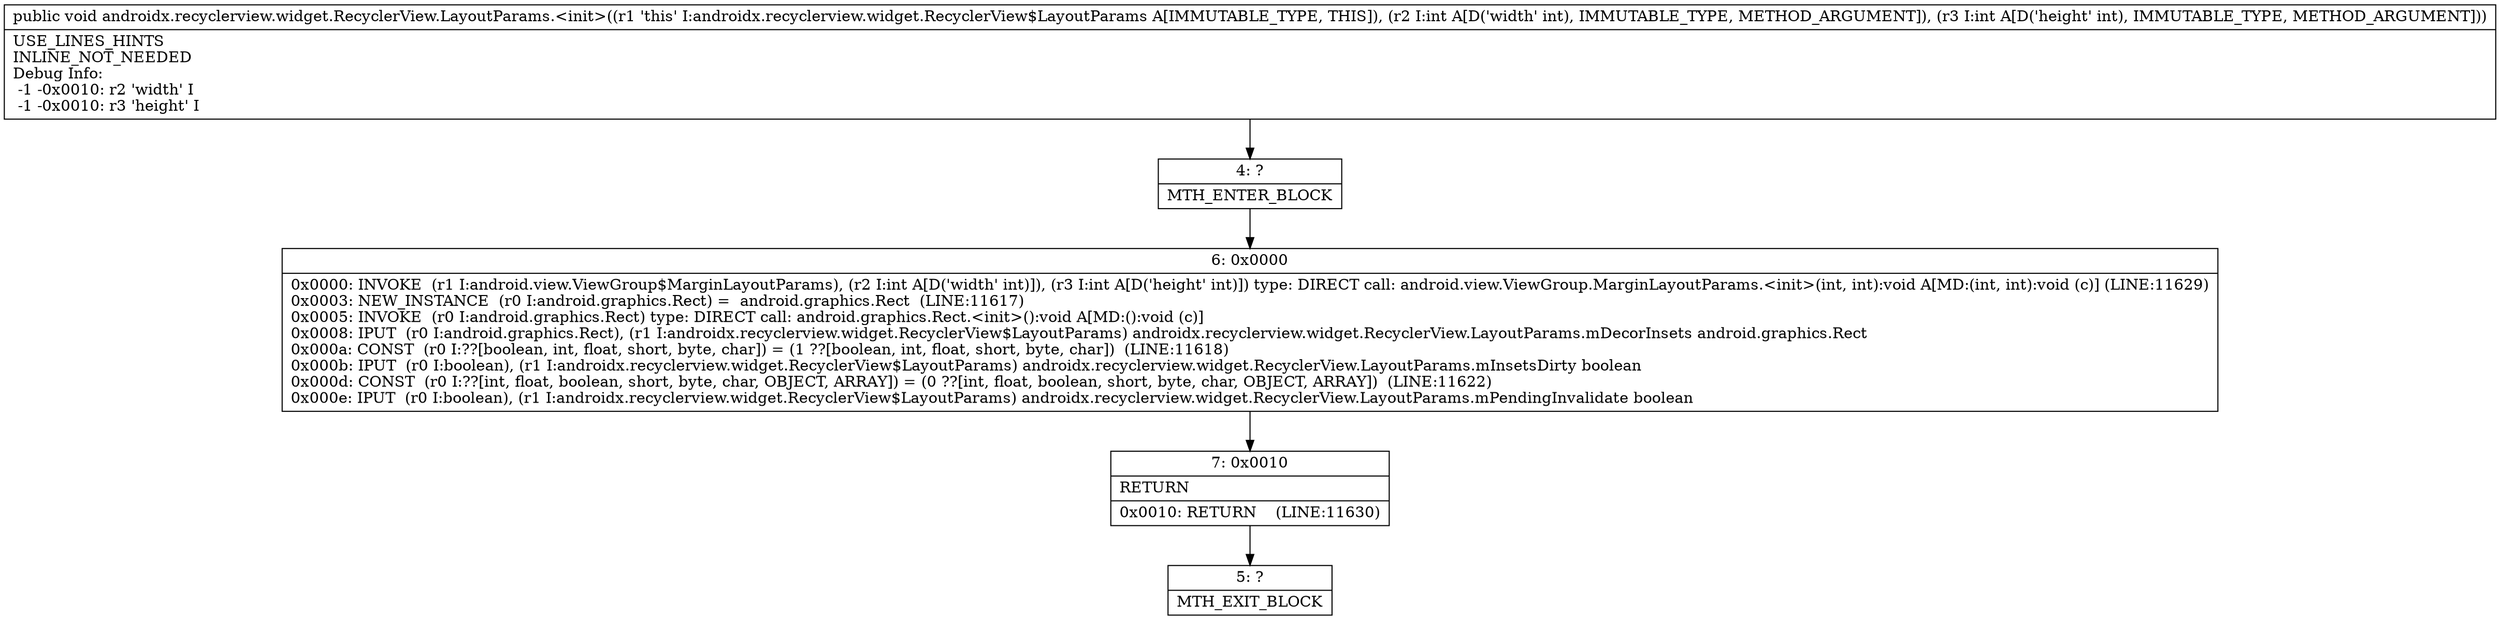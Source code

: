 digraph "CFG forandroidx.recyclerview.widget.RecyclerView.LayoutParams.\<init\>(II)V" {
Node_4 [shape=record,label="{4\:\ ?|MTH_ENTER_BLOCK\l}"];
Node_6 [shape=record,label="{6\:\ 0x0000|0x0000: INVOKE  (r1 I:android.view.ViewGroup$MarginLayoutParams), (r2 I:int A[D('width' int)]), (r3 I:int A[D('height' int)]) type: DIRECT call: android.view.ViewGroup.MarginLayoutParams.\<init\>(int, int):void A[MD:(int, int):void (c)] (LINE:11629)\l0x0003: NEW_INSTANCE  (r0 I:android.graphics.Rect) =  android.graphics.Rect  (LINE:11617)\l0x0005: INVOKE  (r0 I:android.graphics.Rect) type: DIRECT call: android.graphics.Rect.\<init\>():void A[MD:():void (c)]\l0x0008: IPUT  (r0 I:android.graphics.Rect), (r1 I:androidx.recyclerview.widget.RecyclerView$LayoutParams) androidx.recyclerview.widget.RecyclerView.LayoutParams.mDecorInsets android.graphics.Rect \l0x000a: CONST  (r0 I:??[boolean, int, float, short, byte, char]) = (1 ??[boolean, int, float, short, byte, char])  (LINE:11618)\l0x000b: IPUT  (r0 I:boolean), (r1 I:androidx.recyclerview.widget.RecyclerView$LayoutParams) androidx.recyclerview.widget.RecyclerView.LayoutParams.mInsetsDirty boolean \l0x000d: CONST  (r0 I:??[int, float, boolean, short, byte, char, OBJECT, ARRAY]) = (0 ??[int, float, boolean, short, byte, char, OBJECT, ARRAY])  (LINE:11622)\l0x000e: IPUT  (r0 I:boolean), (r1 I:androidx.recyclerview.widget.RecyclerView$LayoutParams) androidx.recyclerview.widget.RecyclerView.LayoutParams.mPendingInvalidate boolean \l}"];
Node_7 [shape=record,label="{7\:\ 0x0010|RETURN\l|0x0010: RETURN    (LINE:11630)\l}"];
Node_5 [shape=record,label="{5\:\ ?|MTH_EXIT_BLOCK\l}"];
MethodNode[shape=record,label="{public void androidx.recyclerview.widget.RecyclerView.LayoutParams.\<init\>((r1 'this' I:androidx.recyclerview.widget.RecyclerView$LayoutParams A[IMMUTABLE_TYPE, THIS]), (r2 I:int A[D('width' int), IMMUTABLE_TYPE, METHOD_ARGUMENT]), (r3 I:int A[D('height' int), IMMUTABLE_TYPE, METHOD_ARGUMENT]))  | USE_LINES_HINTS\lINLINE_NOT_NEEDED\lDebug Info:\l  \-1 \-0x0010: r2 'width' I\l  \-1 \-0x0010: r3 'height' I\l}"];
MethodNode -> Node_4;Node_4 -> Node_6;
Node_6 -> Node_7;
Node_7 -> Node_5;
}

